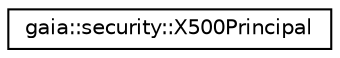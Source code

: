 digraph G
{
  edge [fontname="Helvetica",fontsize="10",labelfontname="Helvetica",labelfontsize="10"];
  node [fontname="Helvetica",fontsize="10",shape=record];
  rankdir=LR;
  Node1 [label="gaia::security::X500Principal",height=0.2,width=0.4,color="black", fillcolor="white", style="filled",URL="$d1/dd7/classgaia_1_1security_1_1_x500_principal.html",tooltip="The class describes a X509 name for X509Certificate."];
}
